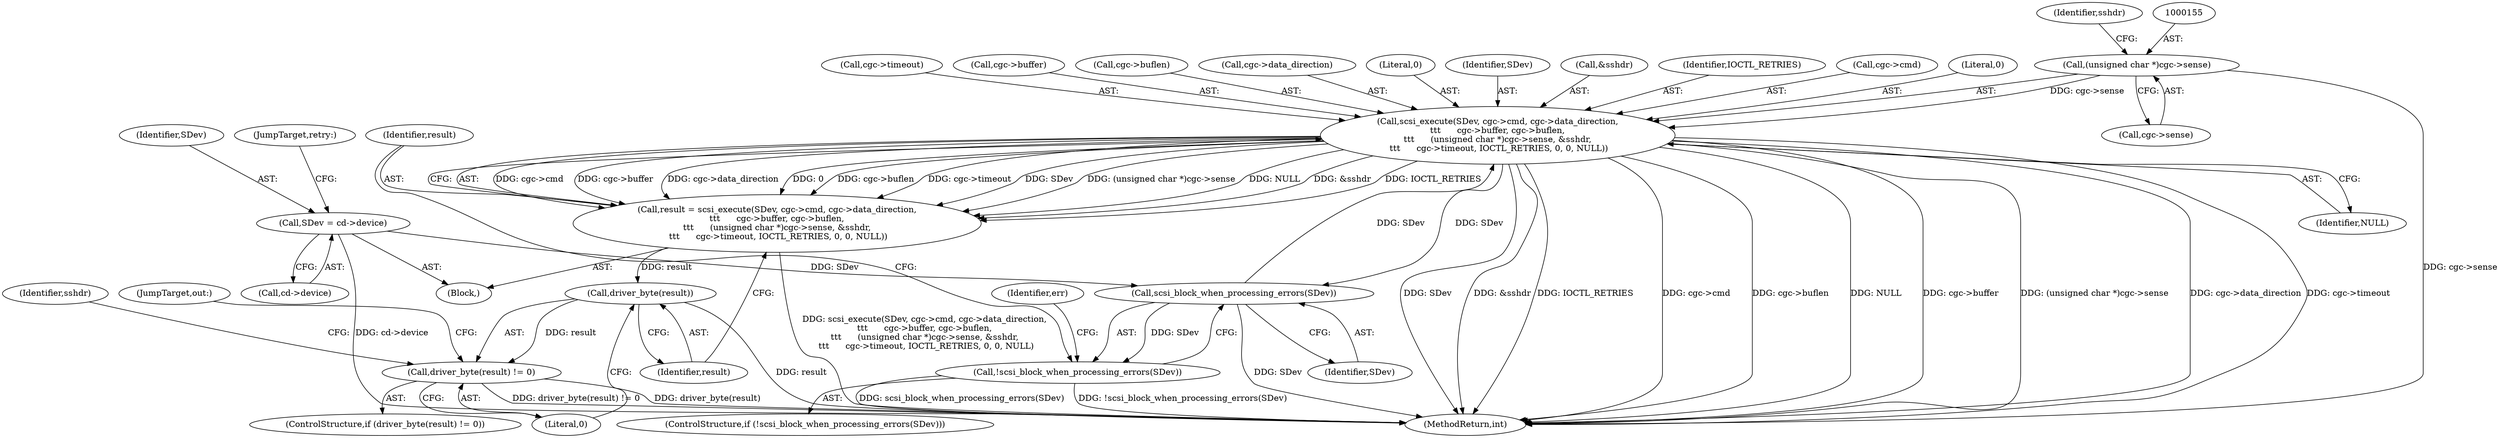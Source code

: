 digraph "1_linux_f7068114d45ec55996b9040e98111afa56e010fe@del" {
"1000140" [label="(Call,scsi_execute(SDev, cgc->cmd, cgc->data_direction,\n\t\t\t      cgc->buffer, cgc->buflen,\n\t\t\t      (unsigned char *)cgc->sense, &sshdr,\n \t\t\t      cgc->timeout, IOCTL_RETRIES, 0, 0, NULL))"];
"1000130" [label="(Call,scsi_block_when_processing_errors(SDev))"];
"1000122" [label="(Call,SDev = cd->device)"];
"1000140" [label="(Call,scsi_execute(SDev, cgc->cmd, cgc->data_direction,\n\t\t\t      cgc->buffer, cgc->buflen,\n\t\t\t      (unsigned char *)cgc->sense, &sshdr,\n \t\t\t      cgc->timeout, IOCTL_RETRIES, 0, 0, NULL))"];
"1000154" [label="(Call,(unsigned char *)cgc->sense)"];
"1000129" [label="(Call,!scsi_block_when_processing_errors(SDev))"];
"1000138" [label="(Call,result = scsi_execute(SDev, cgc->cmd, cgc->data_direction,\n\t\t\t      cgc->buffer, cgc->buflen,\n\t\t\t      (unsigned char *)cgc->sense, &sshdr,\n \t\t\t      cgc->timeout, IOCTL_RETRIES, 0, 0, NULL))"];
"1000170" [label="(Call,driver_byte(result))"];
"1000169" [label="(Call,driver_byte(result) != 0)"];
"1000156" [label="(Call,cgc->sense)"];
"1000285" [label="(JumpTarget,out:)"];
"1000168" [label="(ControlStructure,if (driver_byte(result) != 0))"];
"1000148" [label="(Call,cgc->buffer)"];
"1000122" [label="(Call,SDev = cd->device)"];
"1000171" [label="(Identifier,result)"];
"1000127" [label="(JumpTarget,retry:)"];
"1000293" [label="(MethodReturn,int)"];
"1000151" [label="(Call,cgc->buflen)"];
"1000160" [label="(Identifier,sshdr)"];
"1000134" [label="(Identifier,err)"];
"1000145" [label="(Call,cgc->data_direction)"];
"1000165" [label="(Literal,0)"];
"1000131" [label="(Identifier,SDev)"];
"1000141" [label="(Identifier,SDev)"];
"1000176" [label="(Identifier,sshdr)"];
"1000139" [label="(Identifier,result)"];
"1000110" [label="(Block,)"];
"1000169" [label="(Call,driver_byte(result) != 0)"];
"1000129" [label="(Call,!scsi_block_when_processing_errors(SDev))"];
"1000159" [label="(Call,&sshdr)"];
"1000164" [label="(Identifier,IOCTL_RETRIES)"];
"1000170" [label="(Call,driver_byte(result))"];
"1000142" [label="(Call,cgc->cmd)"];
"1000123" [label="(Identifier,SDev)"];
"1000166" [label="(Literal,0)"];
"1000172" [label="(Literal,0)"];
"1000140" [label="(Call,scsi_execute(SDev, cgc->cmd, cgc->data_direction,\n\t\t\t      cgc->buffer, cgc->buflen,\n\t\t\t      (unsigned char *)cgc->sense, &sshdr,\n \t\t\t      cgc->timeout, IOCTL_RETRIES, 0, 0, NULL))"];
"1000161" [label="(Call,cgc->timeout)"];
"1000130" [label="(Call,scsi_block_when_processing_errors(SDev))"];
"1000124" [label="(Call,cd->device)"];
"1000167" [label="(Identifier,NULL)"];
"1000128" [label="(ControlStructure,if (!scsi_block_when_processing_errors(SDev)))"];
"1000154" [label="(Call,(unsigned char *)cgc->sense)"];
"1000138" [label="(Call,result = scsi_execute(SDev, cgc->cmd, cgc->data_direction,\n\t\t\t      cgc->buffer, cgc->buflen,\n\t\t\t      (unsigned char *)cgc->sense, &sshdr,\n \t\t\t      cgc->timeout, IOCTL_RETRIES, 0, 0, NULL))"];
"1000140" -> "1000138"  [label="AST: "];
"1000140" -> "1000167"  [label="CFG: "];
"1000141" -> "1000140"  [label="AST: "];
"1000142" -> "1000140"  [label="AST: "];
"1000145" -> "1000140"  [label="AST: "];
"1000148" -> "1000140"  [label="AST: "];
"1000151" -> "1000140"  [label="AST: "];
"1000154" -> "1000140"  [label="AST: "];
"1000159" -> "1000140"  [label="AST: "];
"1000161" -> "1000140"  [label="AST: "];
"1000164" -> "1000140"  [label="AST: "];
"1000165" -> "1000140"  [label="AST: "];
"1000166" -> "1000140"  [label="AST: "];
"1000167" -> "1000140"  [label="AST: "];
"1000138" -> "1000140"  [label="CFG: "];
"1000140" -> "1000293"  [label="DDG: SDev"];
"1000140" -> "1000293"  [label="DDG: &sshdr"];
"1000140" -> "1000293"  [label="DDG: IOCTL_RETRIES"];
"1000140" -> "1000293"  [label="DDG: cgc->cmd"];
"1000140" -> "1000293"  [label="DDG: cgc->buflen"];
"1000140" -> "1000293"  [label="DDG: NULL"];
"1000140" -> "1000293"  [label="DDG: cgc->buffer"];
"1000140" -> "1000293"  [label="DDG: (unsigned char *)cgc->sense"];
"1000140" -> "1000293"  [label="DDG: cgc->data_direction"];
"1000140" -> "1000293"  [label="DDG: cgc->timeout"];
"1000140" -> "1000130"  [label="DDG: SDev"];
"1000140" -> "1000138"  [label="DDG: cgc->cmd"];
"1000140" -> "1000138"  [label="DDG: cgc->buffer"];
"1000140" -> "1000138"  [label="DDG: cgc->data_direction"];
"1000140" -> "1000138"  [label="DDG: 0"];
"1000140" -> "1000138"  [label="DDG: cgc->buflen"];
"1000140" -> "1000138"  [label="DDG: cgc->timeout"];
"1000140" -> "1000138"  [label="DDG: SDev"];
"1000140" -> "1000138"  [label="DDG: (unsigned char *)cgc->sense"];
"1000140" -> "1000138"  [label="DDG: NULL"];
"1000140" -> "1000138"  [label="DDG: &sshdr"];
"1000140" -> "1000138"  [label="DDG: IOCTL_RETRIES"];
"1000130" -> "1000140"  [label="DDG: SDev"];
"1000154" -> "1000140"  [label="DDG: cgc->sense"];
"1000130" -> "1000129"  [label="AST: "];
"1000130" -> "1000131"  [label="CFG: "];
"1000131" -> "1000130"  [label="AST: "];
"1000129" -> "1000130"  [label="CFG: "];
"1000130" -> "1000293"  [label="DDG: SDev"];
"1000130" -> "1000129"  [label="DDG: SDev"];
"1000122" -> "1000130"  [label="DDG: SDev"];
"1000122" -> "1000110"  [label="AST: "];
"1000122" -> "1000124"  [label="CFG: "];
"1000123" -> "1000122"  [label="AST: "];
"1000124" -> "1000122"  [label="AST: "];
"1000127" -> "1000122"  [label="CFG: "];
"1000122" -> "1000293"  [label="DDG: cd->device"];
"1000154" -> "1000156"  [label="CFG: "];
"1000155" -> "1000154"  [label="AST: "];
"1000156" -> "1000154"  [label="AST: "];
"1000160" -> "1000154"  [label="CFG: "];
"1000154" -> "1000293"  [label="DDG: cgc->sense"];
"1000129" -> "1000128"  [label="AST: "];
"1000134" -> "1000129"  [label="CFG: "];
"1000139" -> "1000129"  [label="CFG: "];
"1000129" -> "1000293"  [label="DDG: scsi_block_when_processing_errors(SDev)"];
"1000129" -> "1000293"  [label="DDG: !scsi_block_when_processing_errors(SDev)"];
"1000138" -> "1000110"  [label="AST: "];
"1000139" -> "1000138"  [label="AST: "];
"1000171" -> "1000138"  [label="CFG: "];
"1000138" -> "1000293"  [label="DDG: scsi_execute(SDev, cgc->cmd, cgc->data_direction,\n\t\t\t      cgc->buffer, cgc->buflen,\n\t\t\t      (unsigned char *)cgc->sense, &sshdr,\n \t\t\t      cgc->timeout, IOCTL_RETRIES, 0, 0, NULL)"];
"1000138" -> "1000170"  [label="DDG: result"];
"1000170" -> "1000169"  [label="AST: "];
"1000170" -> "1000171"  [label="CFG: "];
"1000171" -> "1000170"  [label="AST: "];
"1000172" -> "1000170"  [label="CFG: "];
"1000170" -> "1000293"  [label="DDG: result"];
"1000170" -> "1000169"  [label="DDG: result"];
"1000169" -> "1000168"  [label="AST: "];
"1000169" -> "1000172"  [label="CFG: "];
"1000172" -> "1000169"  [label="AST: "];
"1000176" -> "1000169"  [label="CFG: "];
"1000285" -> "1000169"  [label="CFG: "];
"1000169" -> "1000293"  [label="DDG: driver_byte(result) != 0"];
"1000169" -> "1000293"  [label="DDG: driver_byte(result)"];
}
